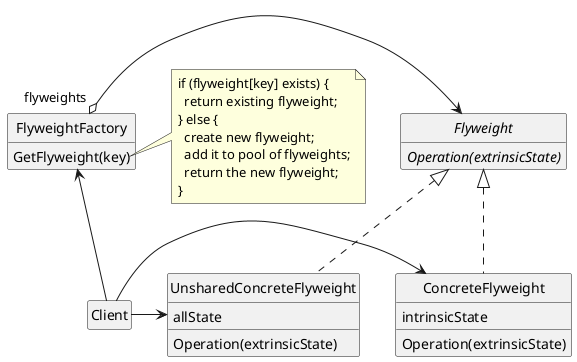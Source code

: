 ﻿@startuml
skinparam style strictuml
skinparam backgroundColor transparent
skinparam defaultFontName Arial
skinparam noteFontName Courier New
skinparam packageStyle rect

hide empty members
interface Flyweight {
  {abstract} Operation(extrinsicState)
}

class ConcreteFlyweight implements Flyweight {
  intrinsicState
  Operation(extrinsicState)
}

class UnsharedConcreteFlyweight implements Flyweight {
  allState
  Operation(extrinsicState)
}

class FlyweightFactory {
  GetFlyweight(key)
}

FlyweightFactory "flyweights" o-> Flyweight

note right of FlyweightFactory::GetFlyweight(key)
if (flyweight[key] exists) {
  return existing flyweight;
} else {
  create new flyweight;
  add it to pool of flyweights;
  return the new flyweight;
}
end note

Client -> ConcreteFlyweight
Client -> UnsharedConcreteFlyweight
Client -up-> FlyweightFactory
@enduml